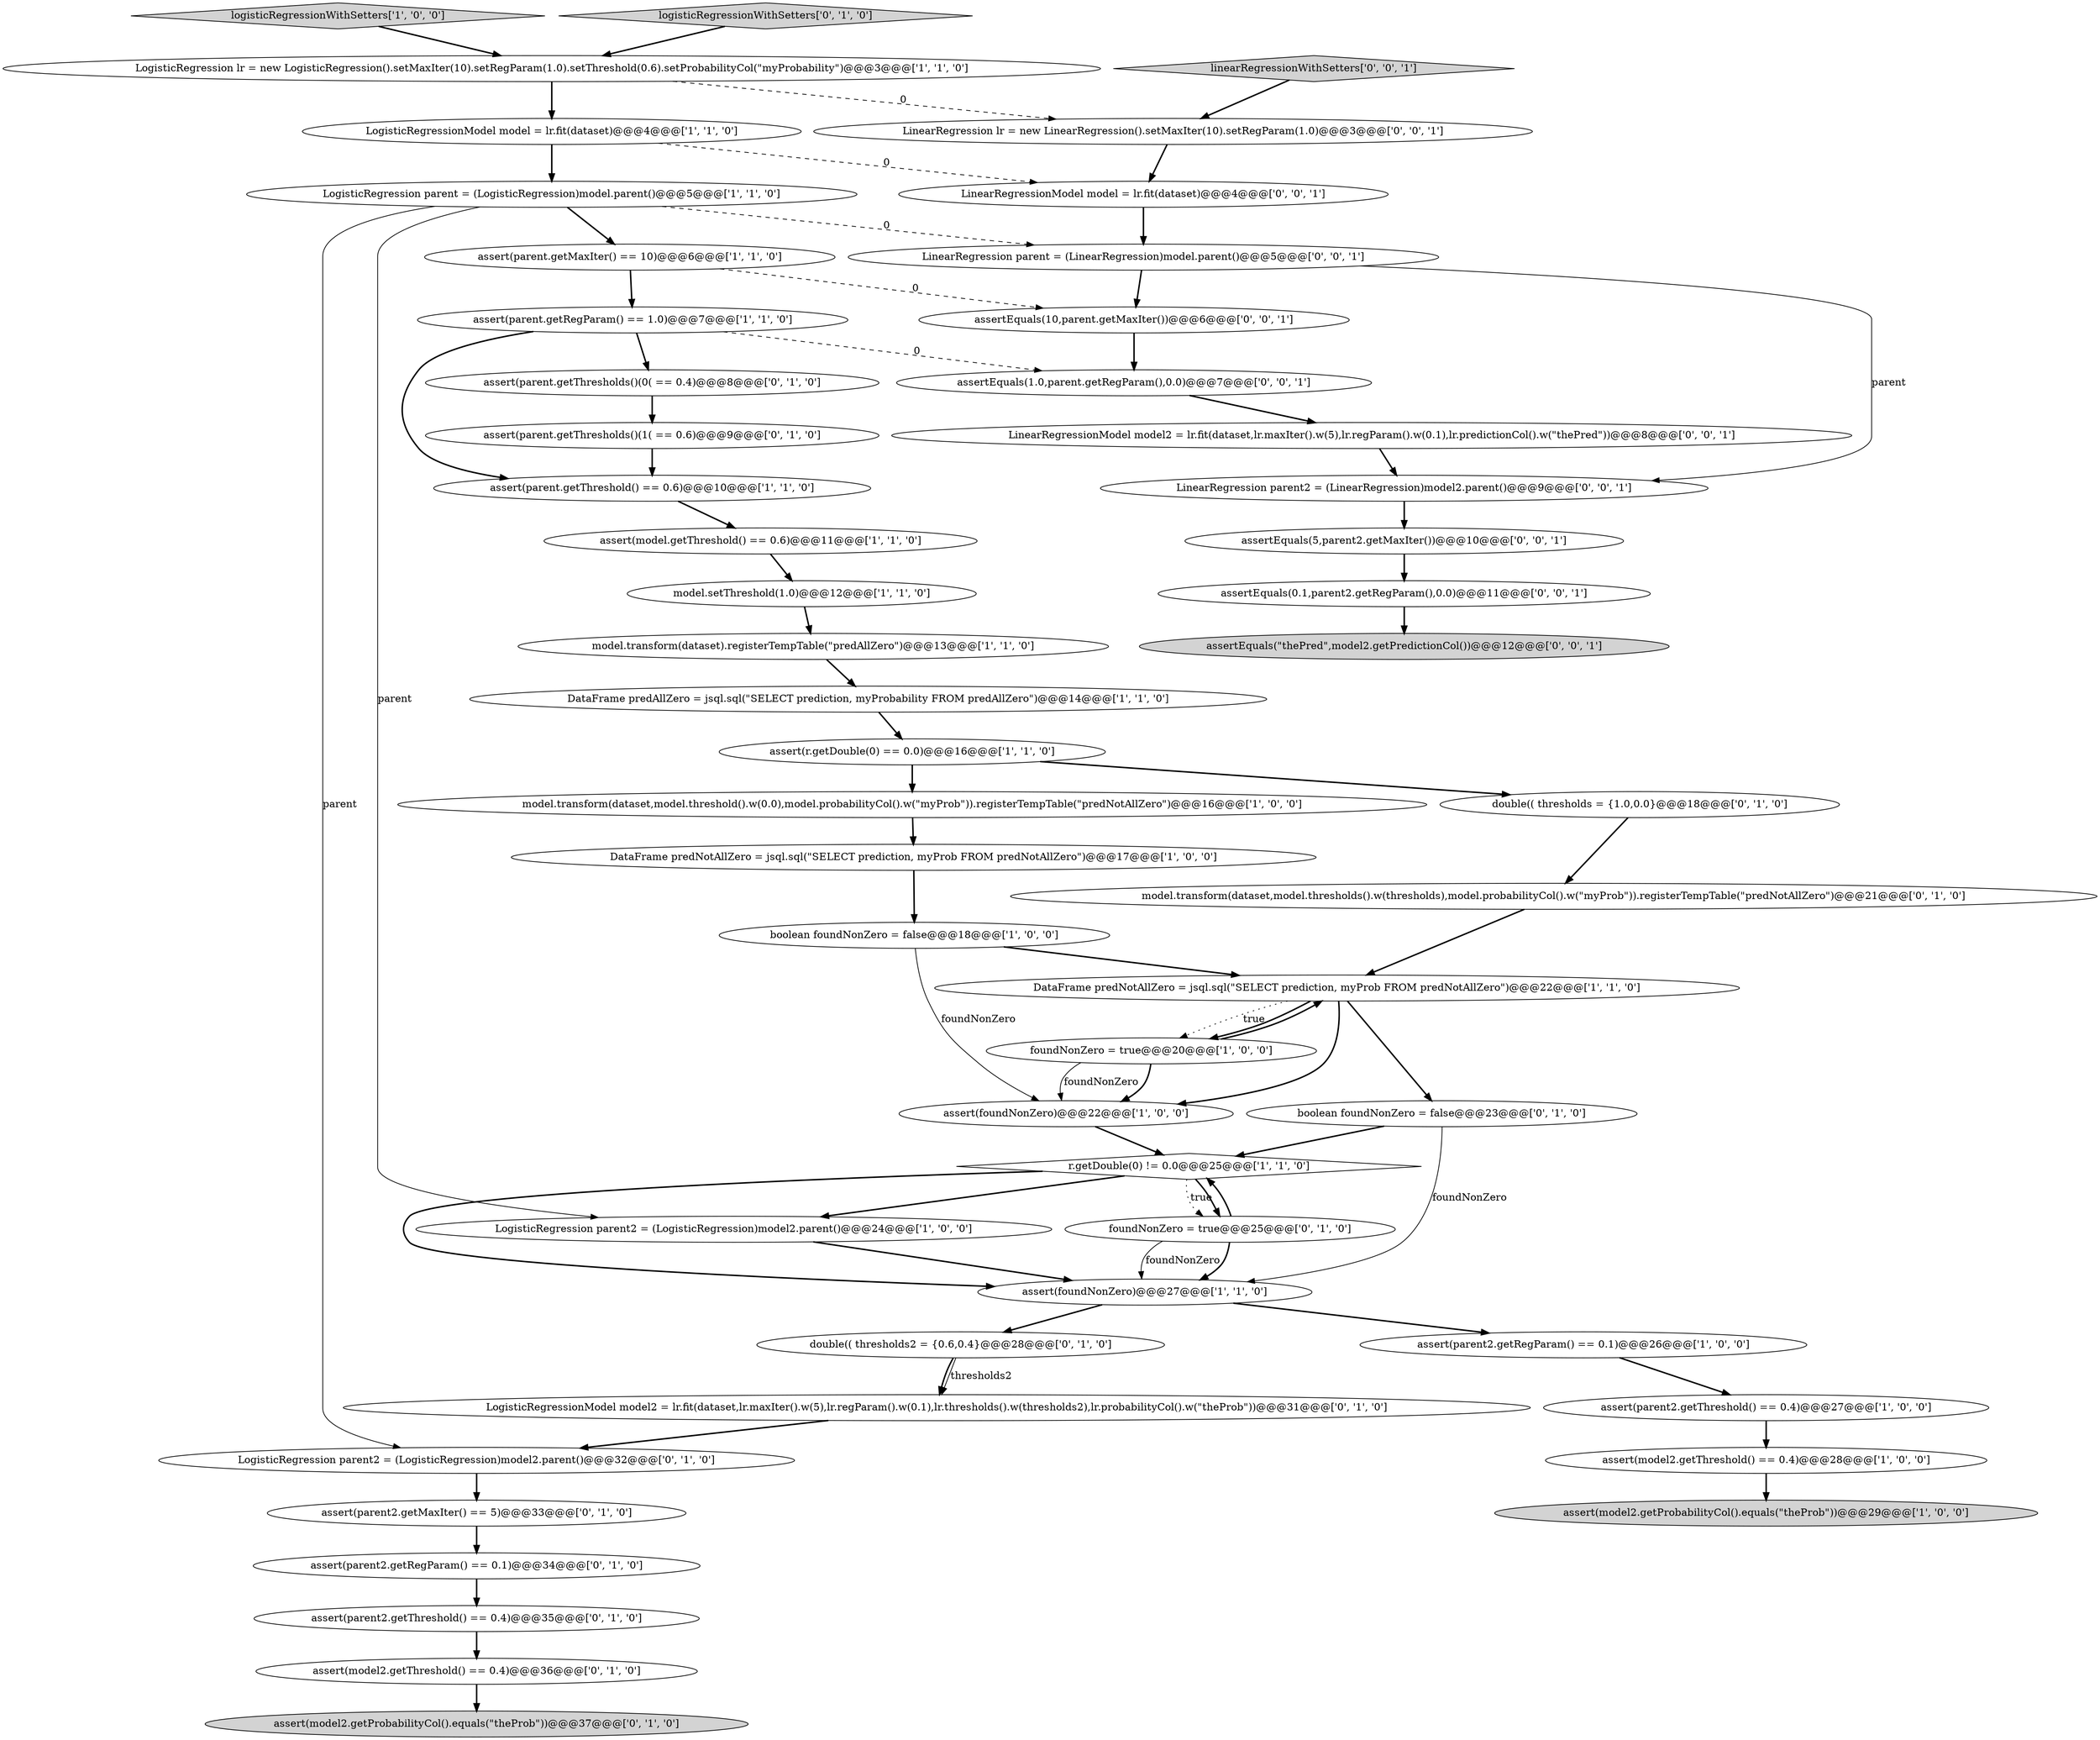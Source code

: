 digraph {
34 [style = filled, label = "assert(model2.getThreshold() == 0.4)@@@36@@@['0', '1', '0']", fillcolor = white, shape = ellipse image = "AAA0AAABBB2BBB"];
24 [style = filled, label = "LogisticRegressionModel model = lr.fit(dataset)@@@4@@@['1', '1', '0']", fillcolor = white, shape = ellipse image = "AAA0AAABBB1BBB"];
3 [style = filled, label = "model.transform(dataset).registerTempTable(\"predAllZero\")@@@13@@@['1', '1', '0']", fillcolor = white, shape = ellipse image = "AAA0AAABBB1BBB"];
7 [style = filled, label = "model.setThreshold(1.0)@@@12@@@['1', '1', '0']", fillcolor = white, shape = ellipse image = "AAA0AAABBB1BBB"];
15 [style = filled, label = "assert(parent.getThreshold() == 0.6)@@@10@@@['1', '1', '0']", fillcolor = white, shape = ellipse image = "AAA0AAABBB1BBB"];
0 [style = filled, label = "assert(r.getDouble(0) == 0.0)@@@16@@@['1', '1', '0']", fillcolor = white, shape = ellipse image = "AAA0AAABBB1BBB"];
40 [style = filled, label = "assertEquals(5,parent2.getMaxIter())@@@10@@@['0', '0', '1']", fillcolor = white, shape = ellipse image = "AAA0AAABBB3BBB"];
44 [style = filled, label = "assertEquals(1.0,parent.getRegParam(),0.0)@@@7@@@['0', '0', '1']", fillcolor = white, shape = ellipse image = "AAA0AAABBB3BBB"];
4 [style = filled, label = "model.transform(dataset,model.threshold().w(0.0),model.probabilityCol().w(\"myProb\")).registerTempTable(\"predNotAllZero\")@@@16@@@['1', '0', '0']", fillcolor = white, shape = ellipse image = "AAA0AAABBB1BBB"];
25 [style = filled, label = "double(( thresholds2 = {0.6,0.4}@@@28@@@['0', '1', '0']", fillcolor = white, shape = ellipse image = "AAA0AAABBB2BBB"];
47 [style = filled, label = "LinearRegressionModel model2 = lr.fit(dataset,lr.maxIter().w(5),lr.regParam().w(0.1),lr.predictionCol().w(\"thePred\"))@@@8@@@['0', '0', '1']", fillcolor = white, shape = ellipse image = "AAA0AAABBB3BBB"];
18 [style = filled, label = "assert(foundNonZero)@@@22@@@['1', '0', '0']", fillcolor = white, shape = ellipse image = "AAA0AAABBB1BBB"];
6 [style = filled, label = "assert(parent2.getRegParam() == 0.1)@@@26@@@['1', '0', '0']", fillcolor = white, shape = ellipse image = "AAA0AAABBB1BBB"];
41 [style = filled, label = "LinearRegressionModel model = lr.fit(dataset)@@@4@@@['0', '0', '1']", fillcolor = white, shape = ellipse image = "AAA0AAABBB3BBB"];
33 [style = filled, label = "assert(parent2.getRegParam() == 0.1)@@@34@@@['0', '1', '0']", fillcolor = white, shape = ellipse image = "AAA0AAABBB2BBB"];
38 [style = filled, label = "double(( thresholds = {1.0,0.0}@@@18@@@['0', '1', '0']", fillcolor = white, shape = ellipse image = "AAA0AAABBB2BBB"];
14 [style = filled, label = "assert(parent.getRegParam() == 1.0)@@@7@@@['1', '1', '0']", fillcolor = white, shape = ellipse image = "AAA0AAABBB1BBB"];
11 [style = filled, label = "assert(model2.getProbabilityCol().equals(\"theProb\"))@@@29@@@['1', '0', '0']", fillcolor = lightgray, shape = ellipse image = "AAA0AAABBB1BBB"];
50 [style = filled, label = "linearRegressionWithSetters['0', '0', '1']", fillcolor = lightgray, shape = diamond image = "AAA0AAABBB3BBB"];
27 [style = filled, label = "assert(parent2.getMaxIter() == 5)@@@33@@@['0', '1', '0']", fillcolor = white, shape = ellipse image = "AAA0AAABBB2BBB"];
28 [style = filled, label = "assert(parent.getThresholds()(0( == 0.4)@@@8@@@['0', '1', '0']", fillcolor = white, shape = ellipse image = "AAA1AAABBB2BBB"];
1 [style = filled, label = "r.getDouble(0) != 0.0@@@25@@@['1', '1', '0']", fillcolor = white, shape = diamond image = "AAA0AAABBB1BBB"];
26 [style = filled, label = "LogisticRegressionModel model2 = lr.fit(dataset,lr.maxIter().w(5),lr.regParam().w(0.1),lr.thresholds().w(thresholds2),lr.probabilityCol().w(\"theProb\"))@@@31@@@['0', '1', '0']", fillcolor = white, shape = ellipse image = "AAA1AAABBB2BBB"];
9 [style = filled, label = "logisticRegressionWithSetters['1', '0', '0']", fillcolor = lightgray, shape = diamond image = "AAA0AAABBB1BBB"];
23 [style = filled, label = "LogisticRegression parent2 = (LogisticRegression)model2.parent()@@@24@@@['1', '0', '0']", fillcolor = white, shape = ellipse image = "AAA0AAABBB1BBB"];
17 [style = filled, label = "assert(parent.getMaxIter() == 10)@@@6@@@['1', '1', '0']", fillcolor = white, shape = ellipse image = "AAA0AAABBB1BBB"];
32 [style = filled, label = "foundNonZero = true@@@25@@@['0', '1', '0']", fillcolor = white, shape = ellipse image = "AAA0AAABBB2BBB"];
2 [style = filled, label = "assert(parent2.getThreshold() == 0.4)@@@27@@@['1', '0', '0']", fillcolor = white, shape = ellipse image = "AAA0AAABBB1BBB"];
19 [style = filled, label = "assert(model.getThreshold() == 0.6)@@@11@@@['1', '1', '0']", fillcolor = white, shape = ellipse image = "AAA0AAABBB1BBB"];
29 [style = filled, label = "assert(parent.getThresholds()(1( == 0.6)@@@9@@@['0', '1', '0']", fillcolor = white, shape = ellipse image = "AAA1AAABBB2BBB"];
45 [style = filled, label = "assertEquals(10,parent.getMaxIter())@@@6@@@['0', '0', '1']", fillcolor = white, shape = ellipse image = "AAA0AAABBB3BBB"];
10 [style = filled, label = "DataFrame predNotAllZero = jsql.sql(\"SELECT prediction, myProb FROM predNotAllZero\")@@@17@@@['1', '0', '0']", fillcolor = white, shape = ellipse image = "AAA0AAABBB1BBB"];
13 [style = filled, label = "DataFrame predNotAllZero = jsql.sql(\"SELECT prediction, myProb FROM predNotAllZero\")@@@22@@@['1', '1', '0']", fillcolor = white, shape = ellipse image = "AAA0AAABBB1BBB"];
30 [style = filled, label = "logisticRegressionWithSetters['0', '1', '0']", fillcolor = lightgray, shape = diamond image = "AAA0AAABBB2BBB"];
49 [style = filled, label = "LinearRegression parent = (LinearRegression)model.parent()@@@5@@@['0', '0', '1']", fillcolor = white, shape = ellipse image = "AAA0AAABBB3BBB"];
35 [style = filled, label = "model.transform(dataset,model.thresholds().w(thresholds),model.probabilityCol().w(\"myProb\")).registerTempTable(\"predNotAllZero\")@@@21@@@['0', '1', '0']", fillcolor = white, shape = ellipse image = "AAA1AAABBB2BBB"];
21 [style = filled, label = "assert(foundNonZero)@@@27@@@['1', '1', '0']", fillcolor = white, shape = ellipse image = "AAA0AAABBB1BBB"];
12 [style = filled, label = "LogisticRegression parent = (LogisticRegression)model.parent()@@@5@@@['1', '1', '0']", fillcolor = white, shape = ellipse image = "AAA0AAABBB1BBB"];
5 [style = filled, label = "assert(model2.getThreshold() == 0.4)@@@28@@@['1', '0', '0']", fillcolor = white, shape = ellipse image = "AAA0AAABBB1BBB"];
42 [style = filled, label = "LinearRegression parent2 = (LinearRegression)model2.parent()@@@9@@@['0', '0', '1']", fillcolor = white, shape = ellipse image = "AAA0AAABBB3BBB"];
43 [style = filled, label = "assertEquals(\"thePred\",model2.getPredictionCol())@@@12@@@['0', '0', '1']", fillcolor = lightgray, shape = ellipse image = "AAA0AAABBB3BBB"];
22 [style = filled, label = "LogisticRegression lr = new LogisticRegression().setMaxIter(10).setRegParam(1.0).setThreshold(0.6).setProbabilityCol(\"myProbability\")@@@3@@@['1', '1', '0']", fillcolor = white, shape = ellipse image = "AAA0AAABBB1BBB"];
46 [style = filled, label = "LinearRegression lr = new LinearRegression().setMaxIter(10).setRegParam(1.0)@@@3@@@['0', '0', '1']", fillcolor = white, shape = ellipse image = "AAA0AAABBB3BBB"];
39 [style = filled, label = "boolean foundNonZero = false@@@23@@@['0', '1', '0']", fillcolor = white, shape = ellipse image = "AAA0AAABBB2BBB"];
8 [style = filled, label = "foundNonZero = true@@@20@@@['1', '0', '0']", fillcolor = white, shape = ellipse image = "AAA0AAABBB1BBB"];
37 [style = filled, label = "assert(model2.getProbabilityCol().equals(\"theProb\"))@@@37@@@['0', '1', '0']", fillcolor = lightgray, shape = ellipse image = "AAA0AAABBB2BBB"];
48 [style = filled, label = "assertEquals(0.1,parent2.getRegParam(),0.0)@@@11@@@['0', '0', '1']", fillcolor = white, shape = ellipse image = "AAA0AAABBB3BBB"];
16 [style = filled, label = "boolean foundNonZero = false@@@18@@@['1', '0', '0']", fillcolor = white, shape = ellipse image = "AAA0AAABBB1BBB"];
36 [style = filled, label = "LogisticRegression parent2 = (LogisticRegression)model2.parent()@@@32@@@['0', '1', '0']", fillcolor = white, shape = ellipse image = "AAA0AAABBB2BBB"];
31 [style = filled, label = "assert(parent2.getThreshold() == 0.4)@@@35@@@['0', '1', '0']", fillcolor = white, shape = ellipse image = "AAA0AAABBB2BBB"];
20 [style = filled, label = "DataFrame predAllZero = jsql.sql(\"SELECT prediction, myProbability FROM predAllZero\")@@@14@@@['1', '1', '0']", fillcolor = white, shape = ellipse image = "AAA0AAABBB1BBB"];
10->16 [style = bold, label=""];
9->22 [style = bold, label=""];
25->26 [style = solid, label="thresholds2"];
36->27 [style = bold, label=""];
12->49 [style = dashed, label="0"];
27->33 [style = bold, label=""];
0->4 [style = bold, label=""];
13->39 [style = bold, label=""];
33->31 [style = bold, label=""];
49->42 [style = solid, label="parent"];
26->36 [style = bold, label=""];
45->44 [style = bold, label=""];
49->45 [style = bold, label=""];
22->24 [style = bold, label=""];
16->18 [style = solid, label="foundNonZero"];
2->5 [style = bold, label=""];
17->45 [style = dashed, label="0"];
1->21 [style = bold, label=""];
25->26 [style = bold, label=""];
50->46 [style = bold, label=""];
32->21 [style = solid, label="foundNonZero"];
15->19 [style = bold, label=""];
0->38 [style = bold, label=""];
30->22 [style = bold, label=""];
17->14 [style = bold, label=""];
35->13 [style = bold, label=""];
39->21 [style = solid, label="foundNonZero"];
13->8 [style = dotted, label="true"];
14->44 [style = dashed, label="0"];
1->23 [style = bold, label=""];
16->13 [style = bold, label=""];
22->46 [style = dashed, label="0"];
39->1 [style = bold, label=""];
13->18 [style = bold, label=""];
3->20 [style = bold, label=""];
6->2 [style = bold, label=""];
32->21 [style = bold, label=""];
32->1 [style = bold, label=""];
23->21 [style = bold, label=""];
8->18 [style = bold, label=""];
7->3 [style = bold, label=""];
14->28 [style = bold, label=""];
21->25 [style = bold, label=""];
1->32 [style = dotted, label="true"];
12->17 [style = bold, label=""];
40->48 [style = bold, label=""];
5->11 [style = bold, label=""];
42->40 [style = bold, label=""];
44->47 [style = bold, label=""];
24->41 [style = dashed, label="0"];
8->13 [style = bold, label=""];
41->49 [style = bold, label=""];
38->35 [style = bold, label=""];
12->23 [style = solid, label="parent"];
4->10 [style = bold, label=""];
29->15 [style = bold, label=""];
24->12 [style = bold, label=""];
18->1 [style = bold, label=""];
46->41 [style = bold, label=""];
48->43 [style = bold, label=""];
13->8 [style = bold, label=""];
19->7 [style = bold, label=""];
20->0 [style = bold, label=""];
8->18 [style = solid, label="foundNonZero"];
14->15 [style = bold, label=""];
21->6 [style = bold, label=""];
31->34 [style = bold, label=""];
34->37 [style = bold, label=""];
12->36 [style = solid, label="parent"];
28->29 [style = bold, label=""];
1->32 [style = bold, label=""];
47->42 [style = bold, label=""];
}

